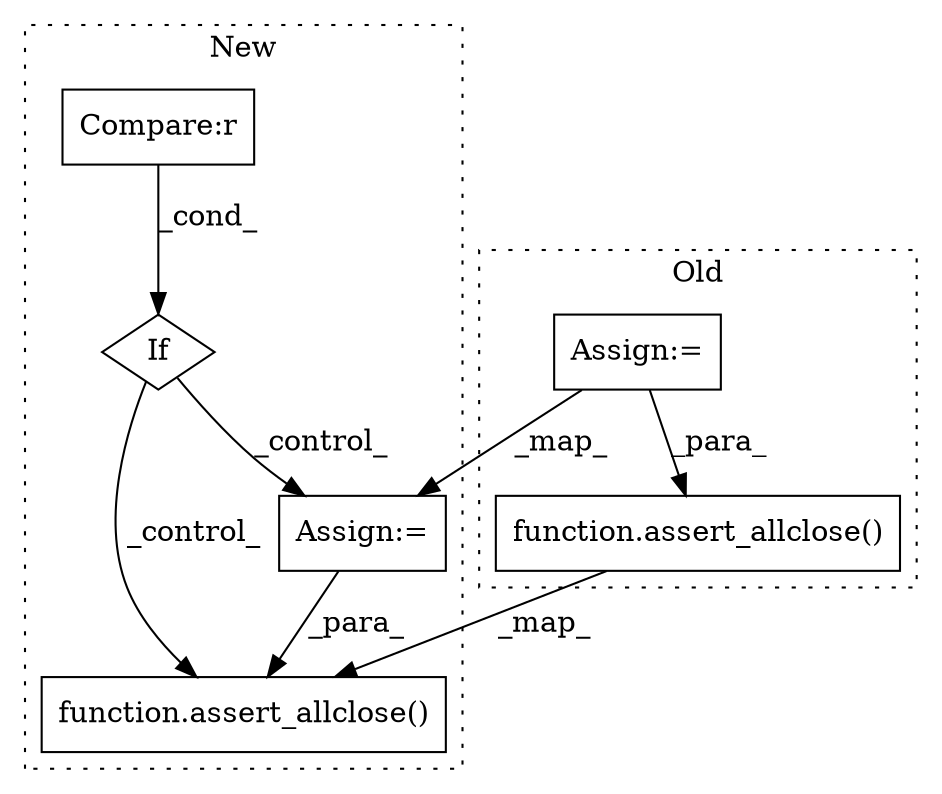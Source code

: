 digraph G {
subgraph cluster0 {
1 [label="function.assert_allclose()" a="75" s="14645,14677" l="16,1" shape="box"];
4 [label="Assign:=" a="68" s="14589" l="3" shape="box"];
label = "Old";
style="dotted";
}
subgraph cluster1 {
2 [label="function.assert_allclose()" a="75" s="14816,14848" l="16,1" shape="box"];
3 [label="Assign:=" a="68" s="14756" l="3" shape="box"];
5 [label="If" a="96" s="14501" l="3" shape="diamond"];
6 [label="Compare:r" a="40" s="14504" l="22" shape="box"];
label = "New";
style="dotted";
}
1 -> 2 [label="_map_"];
3 -> 2 [label="_para_"];
4 -> 1 [label="_para_"];
4 -> 3 [label="_map_"];
5 -> 2 [label="_control_"];
5 -> 3 [label="_control_"];
6 -> 5 [label="_cond_"];
}
